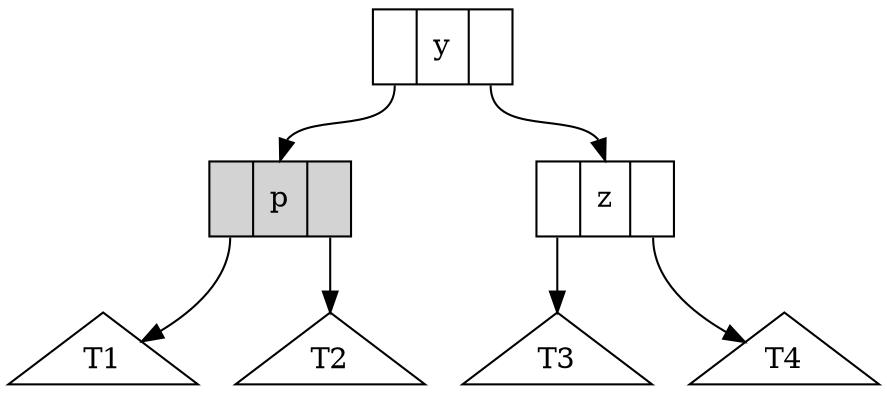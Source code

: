 digraph srr {
{node [ shape = record ] p y z};
{node [ shape = triangle ] T1 T2 T3 T4};
p [ label ="<f0> | <f1> p | <f2> ", style=filled ];
y [ label ="<f0> | <f1> y | <f2> "];
z [ label ="<f0> | <f1> z | <f2> "];
"p":f0 -> T1;
"p":f2 -> T2;
"z":f0 -> T3;
"z":f2 -> T4;
"y":f0 -> "p":f1;
"y":f2 -> "z":f1;
}